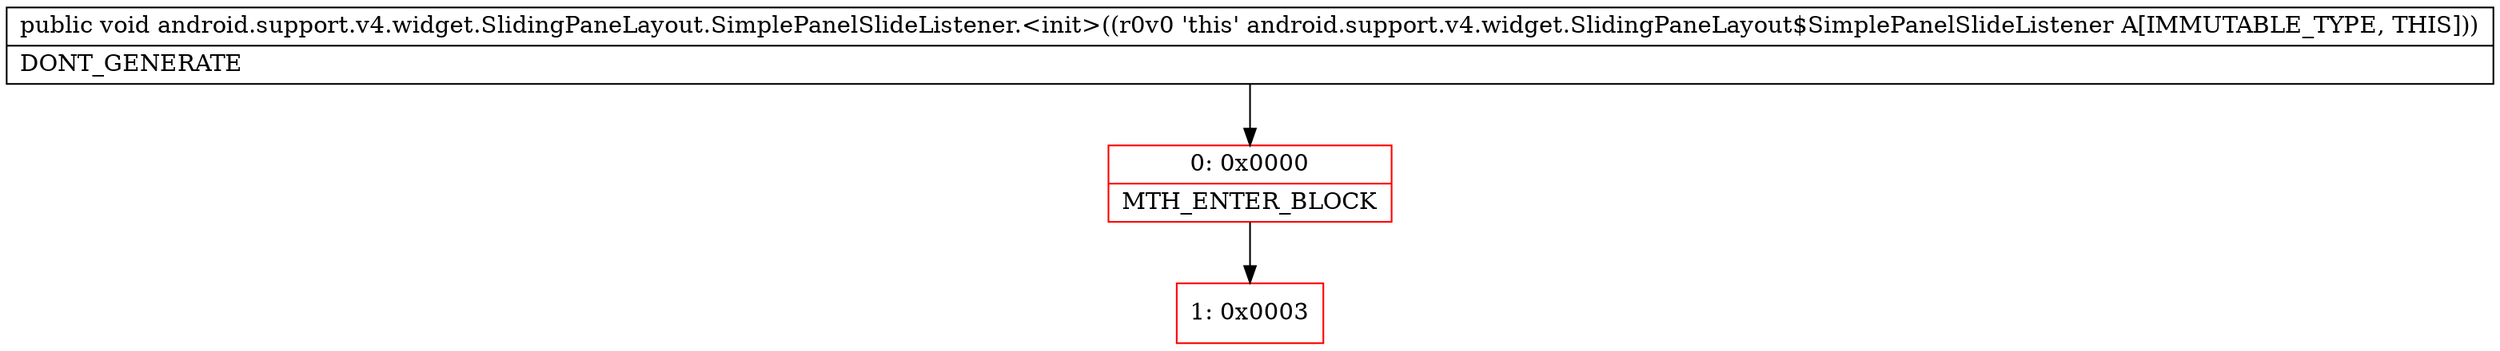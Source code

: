 digraph "CFG forandroid.support.v4.widget.SlidingPaneLayout.SimplePanelSlideListener.\<init\>()V" {
subgraph cluster_Region_1316619264 {
label = "R(0)";
node [shape=record,color=blue];
}
Node_0 [shape=record,color=red,label="{0\:\ 0x0000|MTH_ENTER_BLOCK\l}"];
Node_1 [shape=record,color=red,label="{1\:\ 0x0003}"];
MethodNode[shape=record,label="{public void android.support.v4.widget.SlidingPaneLayout.SimplePanelSlideListener.\<init\>((r0v0 'this' android.support.v4.widget.SlidingPaneLayout$SimplePanelSlideListener A[IMMUTABLE_TYPE, THIS]))  | DONT_GENERATE\l}"];
MethodNode -> Node_0;
Node_0 -> Node_1;
}

